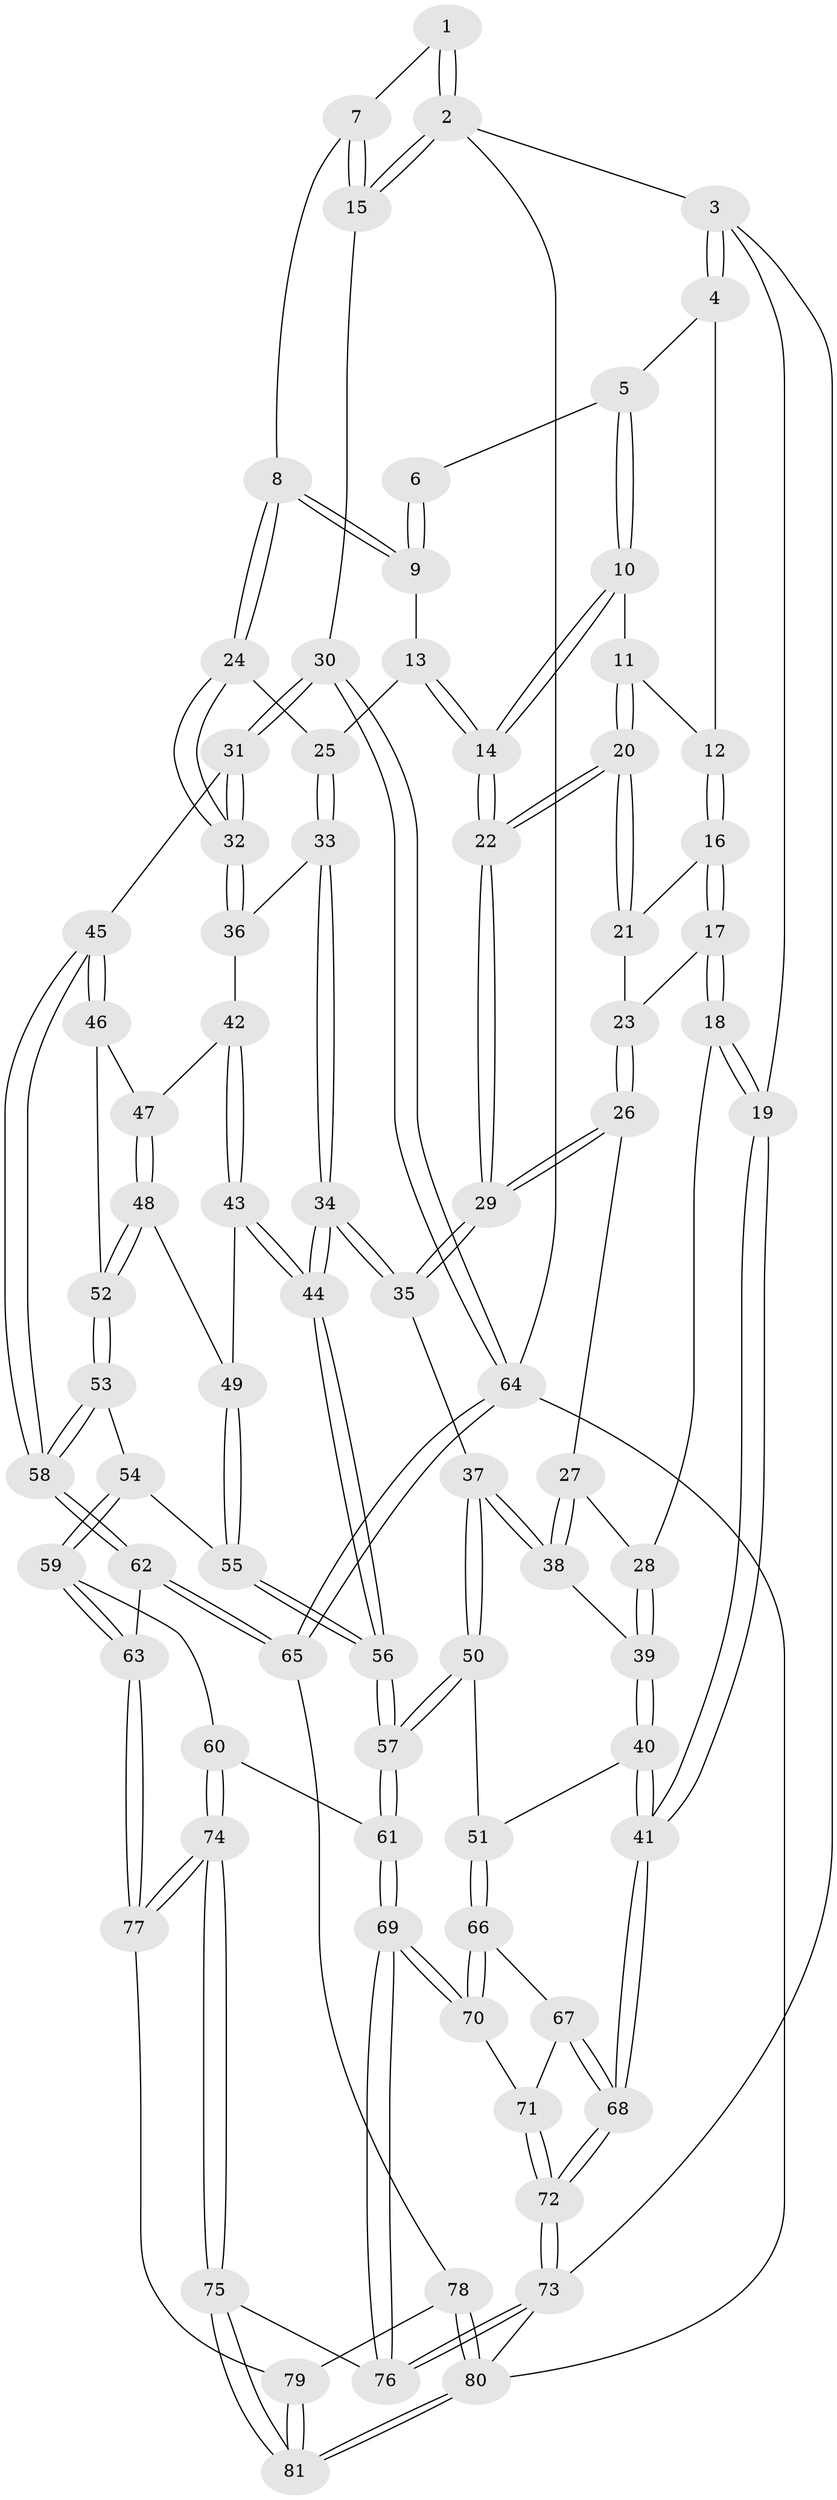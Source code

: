 // Generated by graph-tools (version 1.1) at 2025/01/03/09/25 05:01:37]
// undirected, 81 vertices, 199 edges
graph export_dot {
graph [start="1"]
  node [color=gray90,style=filled];
  1 [pos="+0.8355041721964663+0"];
  2 [pos="+1+0"];
  3 [pos="+0+0"];
  4 [pos="+0.039799274466729956+0"];
  5 [pos="+0.4966662210760276+0"];
  6 [pos="+0.5014671226604712+0"];
  7 [pos="+0.8319565881999449+0"];
  8 [pos="+0.8172268256298155+0.1436803650464634"];
  9 [pos="+0.6164549034804157+0.10499714205174994"];
  10 [pos="+0.4185441141937341+0.041015290547801224"];
  11 [pos="+0.2185057335164797+0.03745608412423323"];
  12 [pos="+0.13349576029594915+0"];
  13 [pos="+0.5564695471428073+0.16858445793604038"];
  14 [pos="+0.4043888101605487+0.19564803170149245"];
  15 [pos="+1+0.3188135955552722"];
  16 [pos="+0.12447178845092124+0.039654570932617955"];
  17 [pos="+0.06953755405710293+0.15469075364576476"];
  18 [pos="+0+0.2540166933043436"];
  19 [pos="+0+0.2745064732179709"];
  20 [pos="+0.3183839535481366+0.1771547488231977"];
  21 [pos="+0.20239010472963623+0.15647403402355944"];
  22 [pos="+0.3865795911554121+0.22171318049654515"];
  23 [pos="+0.15540322433113904+0.2091876573920331"];
  24 [pos="+0.8198629978240873+0.15067377187177017"];
  25 [pos="+0.6412319668620614+0.2583257401679334"];
  26 [pos="+0.18239242113654647+0.2820634461800795"];
  27 [pos="+0.16779282048290547+0.29599317300853933"];
  28 [pos="+0.11013121654031434+0.32513880340187423"];
  29 [pos="+0.38168074754236503+0.25562458482328254"];
  30 [pos="+1+0.36264319404475076"];
  31 [pos="+1+0.34782786195911436"];
  32 [pos="+0.9624492641056885+0.3114719042271272"];
  33 [pos="+0.6398130460093797+0.2628226839575583"];
  34 [pos="+0.4559501039211948+0.4133460095032338"];
  35 [pos="+0.41639142886684893+0.36871571183083085"];
  36 [pos="+0.7042252234484787+0.37187371397462704"];
  37 [pos="+0.25158209113606184+0.43064645960835823"];
  38 [pos="+0.23148348726263063+0.41764856091331615"];
  39 [pos="+0.11829229618590002+0.3979636845317347"];
  40 [pos="+0.08916710910680371+0.4769015304238778"];
  41 [pos="+0+0.5239833124938283"];
  42 [pos="+0.6780706966811699+0.39843369046130717"];
  43 [pos="+0.5948384683649796+0.4344466985642201"];
  44 [pos="+0.4659773880282845+0.4347024347354707"];
  45 [pos="+0.9916565573435421+0.3745575665650116"];
  46 [pos="+0.773455806260957+0.4760797767943932"];
  47 [pos="+0.7092774149858466+0.4435642412702334"];
  48 [pos="+0.7088873973747115+0.499070522541879"];
  49 [pos="+0.6555574954133864+0.4917834759933807"];
  50 [pos="+0.18524389921065906+0.5418347692832661"];
  51 [pos="+0.18085624027191555+0.5439211701023204"];
  52 [pos="+0.7339350301738216+0.5169459878091813"];
  53 [pos="+0.7334192875530454+0.5327308695493204"];
  54 [pos="+0.6736775904862393+0.5768017010258918"];
  55 [pos="+0.6708014571034266+0.5749803287422803"];
  56 [pos="+0.45623097575823246+0.557622894379025"];
  57 [pos="+0.44379663523578156+0.5974269375339046"];
  58 [pos="+0.8140672232935413+0.6075396293574042"];
  59 [pos="+0.7223241007483339+0.7261160580583716"];
  60 [pos="+0.598829447320893+0.7432959499571257"];
  61 [pos="+0.44434102533816705+0.6451298154282992"];
  62 [pos="+0.7890706861038492+0.7195322415053382"];
  63 [pos="+0.7374717374079882+0.729612062643338"];
  64 [pos="+1+0.7236974065796923"];
  65 [pos="+0.9312763453698321+0.7845886424125167"];
  66 [pos="+0.15582009924142753+0.6374680502809487"];
  67 [pos="+0.1270919387589775+0.6397141671009439"];
  68 [pos="+0+0.6266213437345975"];
  69 [pos="+0.29274016433121647+0.8147332161775394"];
  70 [pos="+0.22222957963639278+0.7477485813977025"];
  71 [pos="+0.05420772310821754+0.7555324367673245"];
  72 [pos="+0+0.8500641885801274"];
  73 [pos="+0+1"];
  74 [pos="+0.5584999976433879+0.9505612293619502"];
  75 [pos="+0.45599707917697335+1"];
  76 [pos="+0.264611180622706+1"];
  77 [pos="+0.7234593380468706+0.8919845363378727"];
  78 [pos="+0.8960372028621738+0.8658876053878977"];
  79 [pos="+0.7862569013144669+0.9600782135592165"];
  80 [pos="+1+1"];
  81 [pos="+0.7528230632066781+1"];
  1 -- 2;
  1 -- 2;
  1 -- 7;
  2 -- 3;
  2 -- 15;
  2 -- 15;
  2 -- 64;
  3 -- 4;
  3 -- 4;
  3 -- 19;
  3 -- 73;
  4 -- 5;
  4 -- 12;
  5 -- 6;
  5 -- 10;
  5 -- 10;
  6 -- 9;
  6 -- 9;
  7 -- 8;
  7 -- 15;
  7 -- 15;
  8 -- 9;
  8 -- 9;
  8 -- 24;
  8 -- 24;
  9 -- 13;
  10 -- 11;
  10 -- 14;
  10 -- 14;
  11 -- 12;
  11 -- 20;
  11 -- 20;
  12 -- 16;
  12 -- 16;
  13 -- 14;
  13 -- 14;
  13 -- 25;
  14 -- 22;
  14 -- 22;
  15 -- 30;
  16 -- 17;
  16 -- 17;
  16 -- 21;
  17 -- 18;
  17 -- 18;
  17 -- 23;
  18 -- 19;
  18 -- 19;
  18 -- 28;
  19 -- 41;
  19 -- 41;
  20 -- 21;
  20 -- 21;
  20 -- 22;
  20 -- 22;
  21 -- 23;
  22 -- 29;
  22 -- 29;
  23 -- 26;
  23 -- 26;
  24 -- 25;
  24 -- 32;
  24 -- 32;
  25 -- 33;
  25 -- 33;
  26 -- 27;
  26 -- 29;
  26 -- 29;
  27 -- 28;
  27 -- 38;
  27 -- 38;
  28 -- 39;
  28 -- 39;
  29 -- 35;
  29 -- 35;
  30 -- 31;
  30 -- 31;
  30 -- 64;
  30 -- 64;
  31 -- 32;
  31 -- 32;
  31 -- 45;
  32 -- 36;
  32 -- 36;
  33 -- 34;
  33 -- 34;
  33 -- 36;
  34 -- 35;
  34 -- 35;
  34 -- 44;
  34 -- 44;
  35 -- 37;
  36 -- 42;
  37 -- 38;
  37 -- 38;
  37 -- 50;
  37 -- 50;
  38 -- 39;
  39 -- 40;
  39 -- 40;
  40 -- 41;
  40 -- 41;
  40 -- 51;
  41 -- 68;
  41 -- 68;
  42 -- 43;
  42 -- 43;
  42 -- 47;
  43 -- 44;
  43 -- 44;
  43 -- 49;
  44 -- 56;
  44 -- 56;
  45 -- 46;
  45 -- 46;
  45 -- 58;
  45 -- 58;
  46 -- 47;
  46 -- 52;
  47 -- 48;
  47 -- 48;
  48 -- 49;
  48 -- 52;
  48 -- 52;
  49 -- 55;
  49 -- 55;
  50 -- 51;
  50 -- 57;
  50 -- 57;
  51 -- 66;
  51 -- 66;
  52 -- 53;
  52 -- 53;
  53 -- 54;
  53 -- 58;
  53 -- 58;
  54 -- 55;
  54 -- 59;
  54 -- 59;
  55 -- 56;
  55 -- 56;
  56 -- 57;
  56 -- 57;
  57 -- 61;
  57 -- 61;
  58 -- 62;
  58 -- 62;
  59 -- 60;
  59 -- 63;
  59 -- 63;
  60 -- 61;
  60 -- 74;
  60 -- 74;
  61 -- 69;
  61 -- 69;
  62 -- 63;
  62 -- 65;
  62 -- 65;
  63 -- 77;
  63 -- 77;
  64 -- 65;
  64 -- 65;
  64 -- 80;
  65 -- 78;
  66 -- 67;
  66 -- 70;
  66 -- 70;
  67 -- 68;
  67 -- 68;
  67 -- 71;
  68 -- 72;
  68 -- 72;
  69 -- 70;
  69 -- 70;
  69 -- 76;
  69 -- 76;
  70 -- 71;
  71 -- 72;
  71 -- 72;
  72 -- 73;
  72 -- 73;
  73 -- 76;
  73 -- 76;
  73 -- 80;
  74 -- 75;
  74 -- 75;
  74 -- 77;
  74 -- 77;
  75 -- 76;
  75 -- 81;
  75 -- 81;
  77 -- 79;
  78 -- 79;
  78 -- 80;
  78 -- 80;
  79 -- 81;
  79 -- 81;
  80 -- 81;
  80 -- 81;
}
